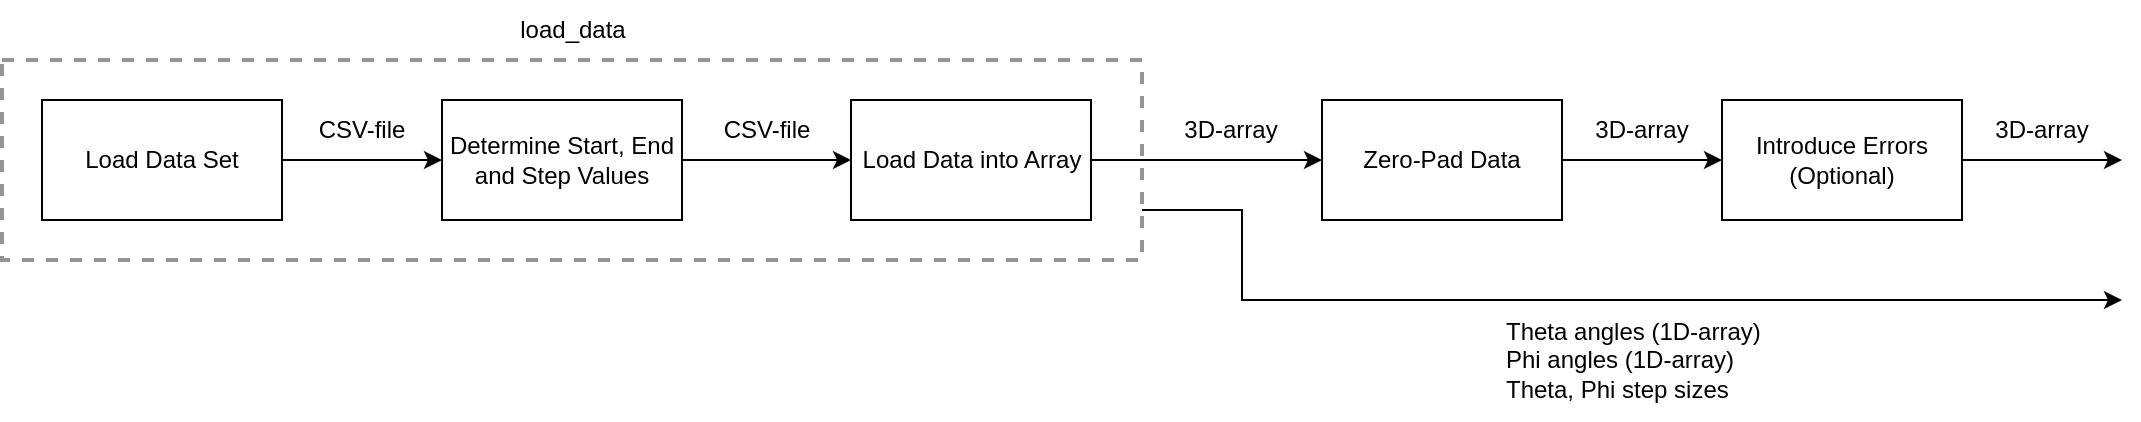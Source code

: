 <mxfile version="24.8.1">
  <diagram name="Side-1" id="73CHjgzLlCSozAhIhoE-">
    <mxGraphModel dx="1434" dy="754" grid="1" gridSize="10" guides="1" tooltips="1" connect="1" arrows="1" fold="1" page="1" pageScale="1" pageWidth="1169" pageHeight="1654" math="0" shadow="0">
      <root>
        <mxCell id="0" />
        <mxCell id="1" parent="0" />
        <mxCell id="fFC1qp2dbzghqI8WRm1J-6" value="" style="rounded=0;whiteSpace=wrap;html=1;dashed=1;strokeWidth=2;strokeColor=#949494;" vertex="1" parent="1">
          <mxGeometry x="20" y="180" width="570" height="100" as="geometry" />
        </mxCell>
        <mxCell id="e53wrTWpCOjGmr5jiETH-4" value="" style="edgeStyle=orthogonalEdgeStyle;rounded=0;orthogonalLoop=1;jettySize=auto;html=1;" parent="1" source="e53wrTWpCOjGmr5jiETH-1" target="e53wrTWpCOjGmr5jiETH-2" edge="1">
          <mxGeometry relative="1" as="geometry" />
        </mxCell>
        <mxCell id="e53wrTWpCOjGmr5jiETH-1" value="Load Data Set" style="rounded=0;whiteSpace=wrap;html=1;" parent="1" vertex="1">
          <mxGeometry x="40" y="200" width="120" height="60" as="geometry" />
        </mxCell>
        <mxCell id="e53wrTWpCOjGmr5jiETH-5" value="" style="edgeStyle=orthogonalEdgeStyle;rounded=0;orthogonalLoop=1;jettySize=auto;html=1;" parent="1" source="e53wrTWpCOjGmr5jiETH-2" target="e53wrTWpCOjGmr5jiETH-3" edge="1">
          <mxGeometry relative="1" as="geometry" />
        </mxCell>
        <mxCell id="e53wrTWpCOjGmr5jiETH-2" value="Determine Start, End and Step Values" style="rounded=0;whiteSpace=wrap;html=1;" parent="1" vertex="1">
          <mxGeometry x="240" y="200" width="120" height="60" as="geometry" />
        </mxCell>
        <mxCell id="e53wrTWpCOjGmr5jiETH-16" style="edgeStyle=orthogonalEdgeStyle;rounded=0;orthogonalLoop=1;jettySize=auto;html=1;exitX=1;exitY=0.5;exitDx=0;exitDy=0;" parent="1" source="e53wrTWpCOjGmr5jiETH-3" edge="1">
          <mxGeometry relative="1" as="geometry">
            <mxPoint x="604.5" y="230" as="sourcePoint" />
            <mxPoint x="680" y="230" as="targetPoint" />
          </mxGeometry>
        </mxCell>
        <mxCell id="e53wrTWpCOjGmr5jiETH-3" value="Load Data into Array" style="rounded=0;whiteSpace=wrap;html=1;" parent="1" vertex="1">
          <mxGeometry x="444.5" y="200" width="120" height="60" as="geometry" />
        </mxCell>
        <mxCell id="e53wrTWpCOjGmr5jiETH-18" value="" style="edgeStyle=orthogonalEdgeStyle;rounded=0;orthogonalLoop=1;jettySize=auto;html=1;" parent="1" source="e53wrTWpCOjGmr5jiETH-15" edge="1">
          <mxGeometry relative="1" as="geometry">
            <mxPoint x="1080" y="230" as="targetPoint" />
          </mxGeometry>
        </mxCell>
        <mxCell id="e53wrTWpCOjGmr5jiETH-15" value="Introduce Errors&lt;br&gt;(Optional)" style="rounded=0;whiteSpace=wrap;html=1;" parent="1" vertex="1">
          <mxGeometry x="880" y="200" width="120" height="60" as="geometry" />
        </mxCell>
        <mxCell id="e53wrTWpCOjGmr5jiETH-19" value="CSV-file" style="text;html=1;align=center;verticalAlign=middle;whiteSpace=wrap;rounded=0;" parent="1" vertex="1">
          <mxGeometry x="160" y="200" width="80" height="30" as="geometry" />
        </mxCell>
        <mxCell id="e53wrTWpCOjGmr5jiETH-20" value="CSV-file" style="text;html=1;align=center;verticalAlign=middle;whiteSpace=wrap;rounded=0;" parent="1" vertex="1">
          <mxGeometry x="360" y="200" width="85" height="30" as="geometry" />
        </mxCell>
        <mxCell id="e53wrTWpCOjGmr5jiETH-21" value="3D-array" style="text;html=1;align=center;verticalAlign=middle;whiteSpace=wrap;rounded=0;" parent="1" vertex="1">
          <mxGeometry x="590" y="200" width="89" height="30" as="geometry" />
        </mxCell>
        <mxCell id="e53wrTWpCOjGmr5jiETH-22" value="3D-array" style="text;html=1;align=center;verticalAlign=middle;whiteSpace=wrap;rounded=0;" parent="1" vertex="1">
          <mxGeometry x="1000" y="200" width="80" height="30" as="geometry" />
        </mxCell>
        <mxCell id="fFC1qp2dbzghqI8WRm1J-2" value="Zero-Pad Data" style="rounded=0;whiteSpace=wrap;html=1;" vertex="1" parent="1">
          <mxGeometry x="680" y="200" width="120" height="60" as="geometry" />
        </mxCell>
        <mxCell id="fFC1qp2dbzghqI8WRm1J-3" style="edgeStyle=orthogonalEdgeStyle;rounded=0;orthogonalLoop=1;jettySize=auto;html=1;exitX=1;exitY=0.5;exitDx=0;exitDy=0;entryX=0;entryY=0.5;entryDx=0;entryDy=0;" edge="1" parent="1" source="fFC1qp2dbzghqI8WRm1J-2" target="e53wrTWpCOjGmr5jiETH-15">
          <mxGeometry relative="1" as="geometry">
            <mxPoint x="805" y="230" as="sourcePoint" />
            <mxPoint x="880" y="230" as="targetPoint" />
          </mxGeometry>
        </mxCell>
        <mxCell id="fFC1qp2dbzghqI8WRm1J-4" value="3D-array" style="text;html=1;align=center;verticalAlign=middle;whiteSpace=wrap;rounded=0;" vertex="1" parent="1">
          <mxGeometry x="800" y="200" width="80" height="30" as="geometry" />
        </mxCell>
        <mxCell id="fFC1qp2dbzghqI8WRm1J-7" value="load_data" style="text;html=1;align=center;verticalAlign=middle;resizable=0;points=[];autosize=1;strokeColor=none;fillColor=none;" vertex="1" parent="1">
          <mxGeometry x="265" y="150" width="80" height="30" as="geometry" />
        </mxCell>
        <mxCell id="fFC1qp2dbzghqI8WRm1J-8" value="" style="endArrow=classic;html=1;rounded=0;exitX=1;exitY=0.75;exitDx=0;exitDy=0;" edge="1" parent="1" source="fFC1qp2dbzghqI8WRm1J-6">
          <mxGeometry width="50" height="50" relative="1" as="geometry">
            <mxPoint x="660" y="360" as="sourcePoint" />
            <mxPoint x="1080" y="300" as="targetPoint" />
            <Array as="points">
              <mxPoint x="640" y="255" />
              <mxPoint x="640" y="300" />
            </Array>
          </mxGeometry>
        </mxCell>
        <mxCell id="fFC1qp2dbzghqI8WRm1J-9" value="Theta angles (1D-array)&lt;br&gt;&lt;div style=&quot;&quot;&gt;&lt;span style=&quot;background-color: initial;&quot;&gt;Phi angles (1D-array)&lt;/span&gt;&lt;span style=&quot;background-color: initial;&quot;&gt;&amp;nbsp;&lt;br&gt;&lt;/span&gt;Theta, Phi&amp;nbsp;&lt;span style=&quot;background-color: initial;&quot;&gt;step sizes&lt;/span&gt;&lt;/div&gt;" style="text;html=1;align=left;verticalAlign=middle;whiteSpace=wrap;rounded=0;" vertex="1" parent="1">
          <mxGeometry x="770" y="300" width="140" height="60" as="geometry" />
        </mxCell>
      </root>
    </mxGraphModel>
  </diagram>
</mxfile>
